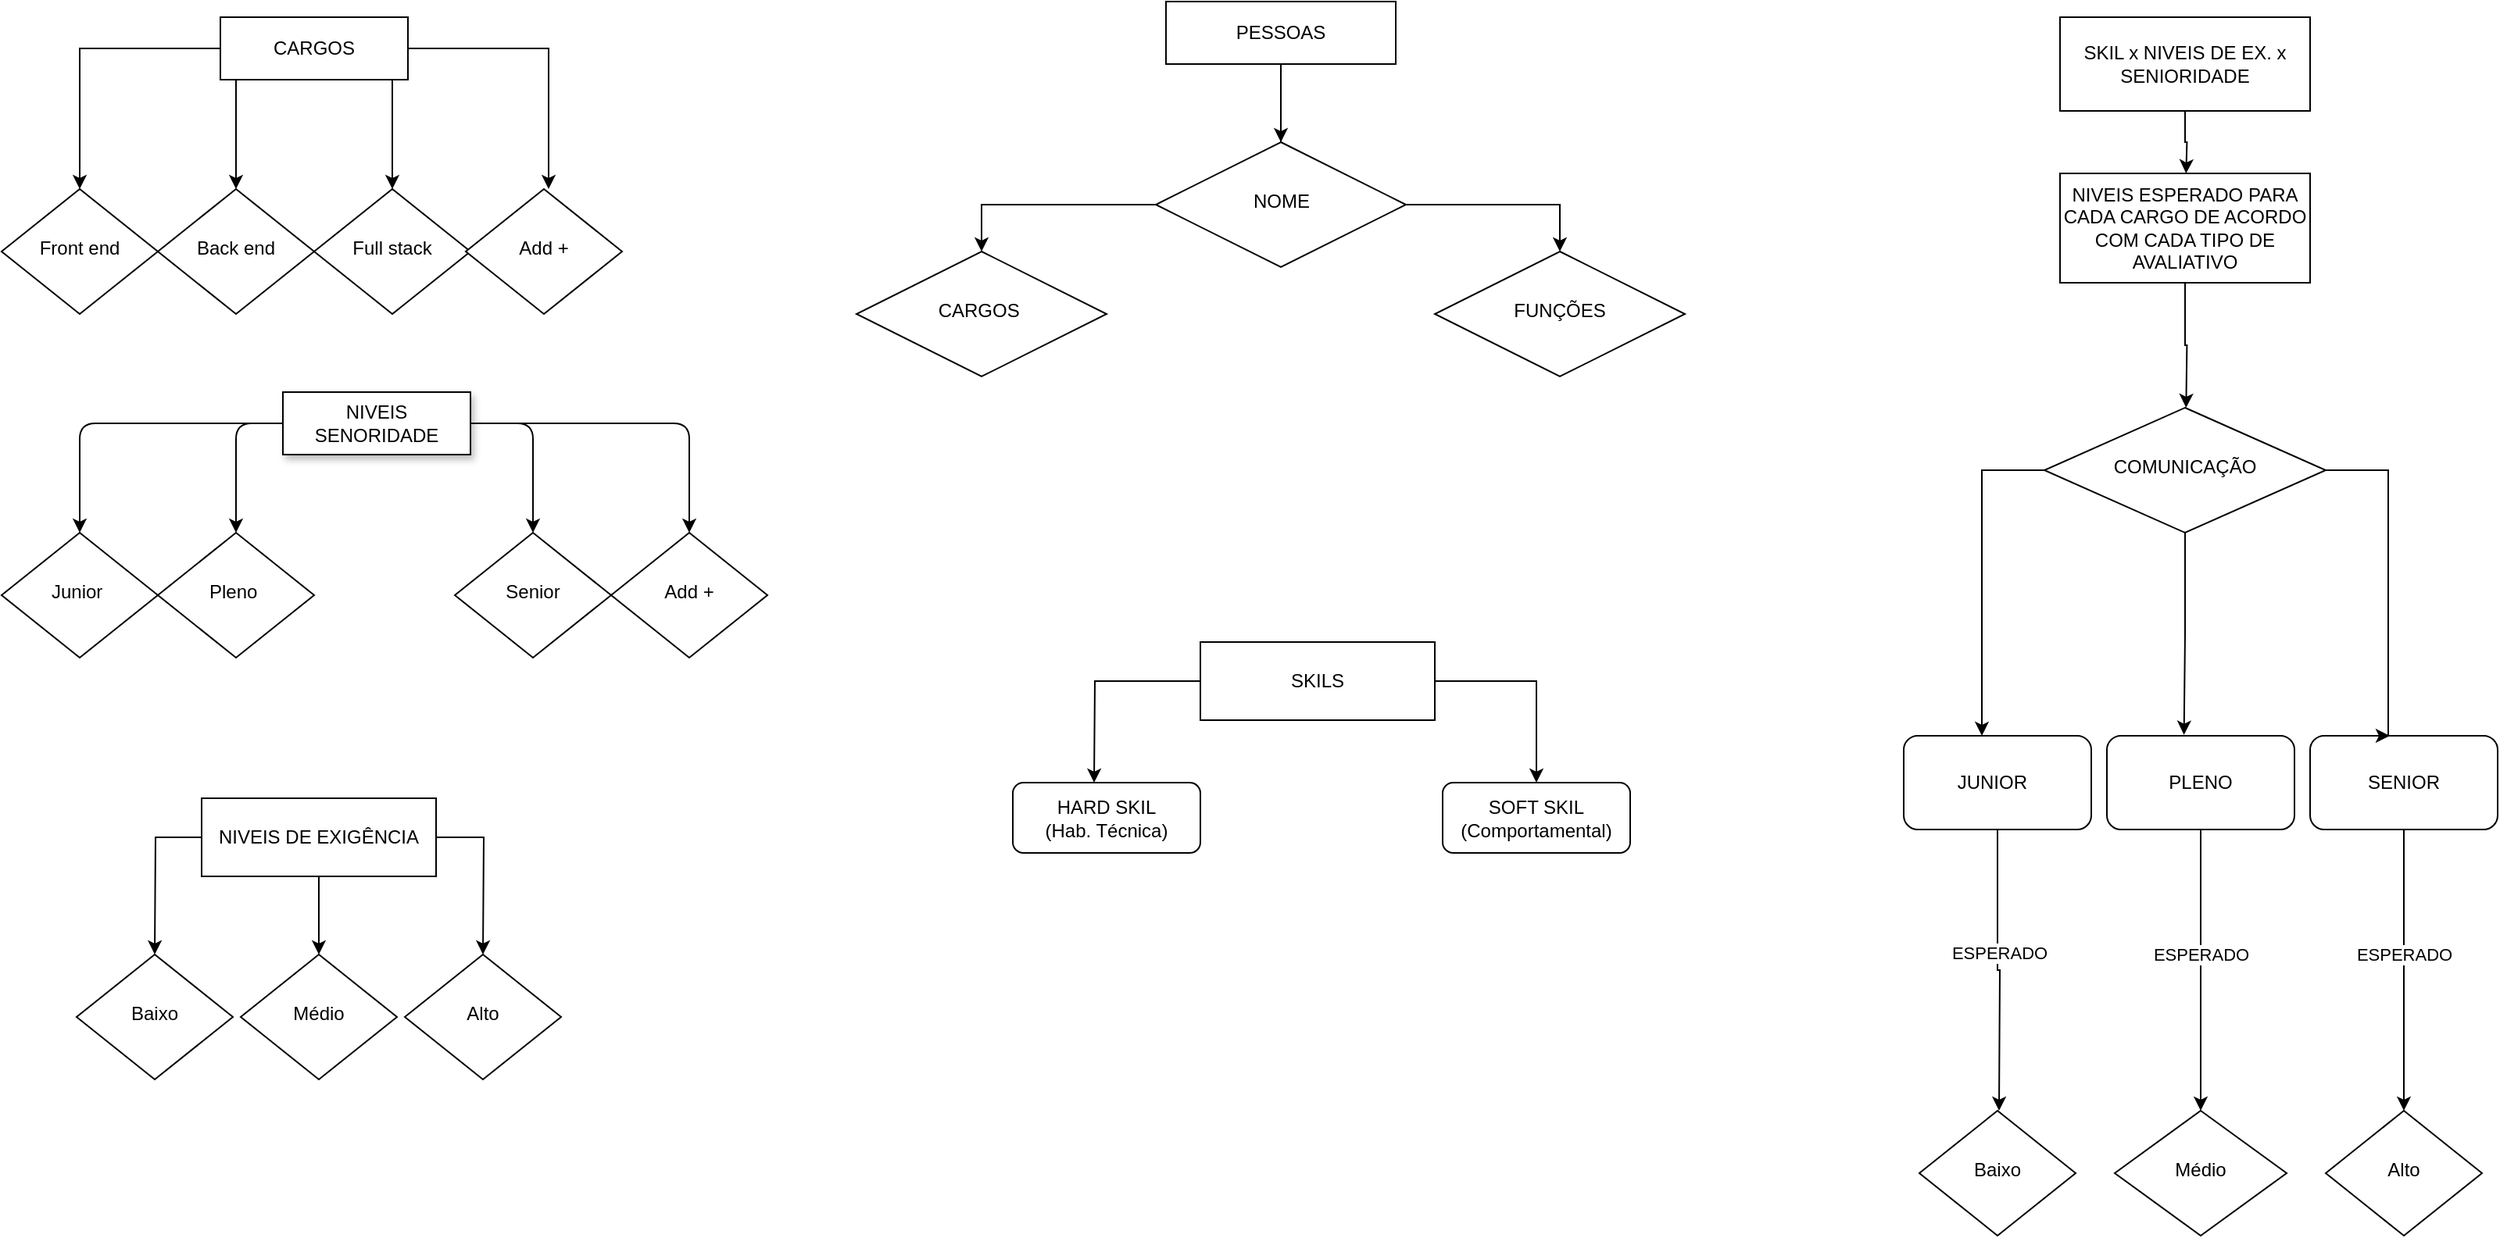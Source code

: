 <mxfile version="15.2.9" type="github">
  <diagram id="C5RBs43oDa-KdzZeNtuy" name="Page-1">
    <mxGraphModel dx="3043" dy="964" grid="1" gridSize="10" guides="1" tooltips="1" connect="1" arrows="1" fold="1" page="1" pageScale="1" pageWidth="827" pageHeight="1169" math="0" shadow="0">
      <root>
        <mxCell id="WIyWlLk6GJQsqaUBKTNV-0" />
        <mxCell id="WIyWlLk6GJQsqaUBKTNV-1" parent="WIyWlLk6GJQsqaUBKTNV-0" />
        <mxCell id="_PosYBLtsMoNMxLGe4dI-6" style="edgeStyle=orthogonalEdgeStyle;curved=0;rounded=1;sketch=0;orthogonalLoop=1;jettySize=auto;html=1;" parent="WIyWlLk6GJQsqaUBKTNV-1" source="WIyWlLk6GJQsqaUBKTNV-11" target="_PosYBLtsMoNMxLGe4dI-5" edge="1">
          <mxGeometry relative="1" as="geometry">
            <Array as="points">
              <mxPoint x="-777" y="360" />
            </Array>
          </mxGeometry>
        </mxCell>
        <mxCell id="_PosYBLtsMoNMxLGe4dI-10" value="" style="edgeStyle=orthogonalEdgeStyle;curved=0;rounded=1;sketch=0;orthogonalLoop=1;jettySize=auto;html=1;" parent="WIyWlLk6GJQsqaUBKTNV-1" source="WIyWlLk6GJQsqaUBKTNV-11" target="_PosYBLtsMoNMxLGe4dI-7" edge="1">
          <mxGeometry relative="1" as="geometry">
            <Array as="points">
              <mxPoint x="-677" y="400" />
              <mxPoint x="-677" y="400" />
            </Array>
          </mxGeometry>
        </mxCell>
        <mxCell id="_PosYBLtsMoNMxLGe4dI-13" style="edgeStyle=orthogonalEdgeStyle;curved=0;rounded=1;sketch=0;orthogonalLoop=1;jettySize=auto;html=1;exitX=1;exitY=0.5;exitDx=0;exitDy=0;entryX=0.5;entryY=0;entryDx=0;entryDy=0;" parent="WIyWlLk6GJQsqaUBKTNV-1" source="WIyWlLk6GJQsqaUBKTNV-11" target="_PosYBLtsMoNMxLGe4dI-11" edge="1">
          <mxGeometry relative="1" as="geometry">
            <Array as="points">
              <mxPoint x="-487" y="360" />
            </Array>
          </mxGeometry>
        </mxCell>
        <mxCell id="_PosYBLtsMoNMxLGe4dI-17" style="edgeStyle=orthogonalEdgeStyle;curved=0;rounded=1;sketch=0;orthogonalLoop=1;jettySize=auto;html=1;entryX=0.5;entryY=0;entryDx=0;entryDy=0;" parent="WIyWlLk6GJQsqaUBKTNV-1" source="WIyWlLk6GJQsqaUBKTNV-11" target="_PosYBLtsMoNMxLGe4dI-16" edge="1">
          <mxGeometry relative="1" as="geometry">
            <mxPoint x="-387" y="400" as="targetPoint" />
          </mxGeometry>
        </mxCell>
        <mxCell id="WIyWlLk6GJQsqaUBKTNV-11" value="NIVEIS SENORIDADE" style="whiteSpace=wrap;html=1;fontSize=12;glass=0;strokeWidth=1;shadow=1;strokeColor=#000000;" parent="WIyWlLk6GJQsqaUBKTNV-1" vertex="1">
          <mxGeometry x="-647" y="340" width="120" height="40" as="geometry" />
        </mxCell>
        <mxCell id="_M4cPa1NV-R6wSPJePyl-22" style="edgeStyle=orthogonalEdgeStyle;rounded=0;orthogonalLoop=1;jettySize=auto;html=1;exitX=0;exitY=0.5;exitDx=0;exitDy=0;entryX=0.5;entryY=0;entryDx=0;entryDy=0;" parent="WIyWlLk6GJQsqaUBKTNV-1" source="_PosYBLtsMoNMxLGe4dI-0" edge="1">
          <mxGeometry relative="1" as="geometry">
            <mxPoint x="-128" y="590" as="targetPoint" />
          </mxGeometry>
        </mxCell>
        <mxCell id="_M4cPa1NV-R6wSPJePyl-24" style="edgeStyle=orthogonalEdgeStyle;rounded=0;orthogonalLoop=1;jettySize=auto;html=1;exitX=1;exitY=0.5;exitDx=0;exitDy=0;entryX=0.5;entryY=0;entryDx=0;entryDy=0;" parent="WIyWlLk6GJQsqaUBKTNV-1" source="_PosYBLtsMoNMxLGe4dI-0" target="_M4cPa1NV-R6wSPJePyl-19" edge="1">
          <mxGeometry relative="1" as="geometry">
            <Array as="points">
              <mxPoint x="155" y="525" />
            </Array>
          </mxGeometry>
        </mxCell>
        <mxCell id="_PosYBLtsMoNMxLGe4dI-0" value="SKILS" style="whiteSpace=wrap;html=1;fontSize=12;glass=0;strokeWidth=1;shadow=0;" parent="WIyWlLk6GJQsqaUBKTNV-1" vertex="1">
          <mxGeometry x="-60" y="500" width="150" height="50" as="geometry" />
        </mxCell>
        <mxCell id="Nu0RqASRGrGTe738pMRJ-1" style="edgeStyle=orthogonalEdgeStyle;rounded=0;orthogonalLoop=1;jettySize=auto;html=1;exitX=0.5;exitY=1;exitDx=0;exitDy=0;" edge="1" parent="WIyWlLk6GJQsqaUBKTNV-1" source="_PosYBLtsMoNMxLGe4dI-1">
          <mxGeometry relative="1" as="geometry">
            <mxPoint x="-624" y="700" as="targetPoint" />
          </mxGeometry>
        </mxCell>
        <mxCell id="Nu0RqASRGrGTe738pMRJ-2" style="edgeStyle=orthogonalEdgeStyle;rounded=0;orthogonalLoop=1;jettySize=auto;html=1;exitX=0;exitY=0.5;exitDx=0;exitDy=0;" edge="1" parent="WIyWlLk6GJQsqaUBKTNV-1" source="_PosYBLtsMoNMxLGe4dI-1">
          <mxGeometry relative="1" as="geometry">
            <mxPoint x="-729" y="700" as="targetPoint" />
          </mxGeometry>
        </mxCell>
        <mxCell id="Nu0RqASRGrGTe738pMRJ-3" style="edgeStyle=orthogonalEdgeStyle;rounded=0;orthogonalLoop=1;jettySize=auto;html=1;exitX=1;exitY=0.5;exitDx=0;exitDy=0;" edge="1" parent="WIyWlLk6GJQsqaUBKTNV-1" source="_PosYBLtsMoNMxLGe4dI-1">
          <mxGeometry relative="1" as="geometry">
            <mxPoint x="-519" y="700" as="targetPoint" />
          </mxGeometry>
        </mxCell>
        <mxCell id="_PosYBLtsMoNMxLGe4dI-1" value="NIVEIS DE EXIGÊNCIA" style="whiteSpace=wrap;html=1;fontSize=12;glass=0;strokeWidth=1;shadow=0;" parent="WIyWlLk6GJQsqaUBKTNV-1" vertex="1">
          <mxGeometry x="-699" y="600" width="150" height="50" as="geometry" />
        </mxCell>
        <mxCell id="Nu0RqASRGrGTe738pMRJ-46" style="edgeStyle=orthogonalEdgeStyle;rounded=0;orthogonalLoop=1;jettySize=auto;html=1;entryX=0.5;entryY=0;entryDx=0;entryDy=0;" edge="1" parent="WIyWlLk6GJQsqaUBKTNV-1" source="_PosYBLtsMoNMxLGe4dI-2" target="Nu0RqASRGrGTe738pMRJ-47">
          <mxGeometry relative="1" as="geometry">
            <mxPoint x="-90" y="170" as="targetPoint" />
            <Array as="points">
              <mxPoint x="-9" y="220" />
              <mxPoint x="-200" y="220" />
            </Array>
          </mxGeometry>
        </mxCell>
        <mxCell id="Nu0RqASRGrGTe738pMRJ-54" style="edgeStyle=orthogonalEdgeStyle;rounded=0;orthogonalLoop=1;jettySize=auto;html=1;exitX=0.5;exitY=1;exitDx=0;exitDy=0;entryX=0.5;entryY=0;entryDx=0;entryDy=0;" edge="1" parent="WIyWlLk6GJQsqaUBKTNV-1" source="_PosYBLtsMoNMxLGe4dI-2" target="Nu0RqASRGrGTe738pMRJ-50">
          <mxGeometry relative="1" as="geometry" />
        </mxCell>
        <mxCell id="_PosYBLtsMoNMxLGe4dI-2" value="PESSOAS" style="whiteSpace=wrap;html=1;fontSize=12;glass=0;strokeWidth=1;shadow=0;" parent="WIyWlLk6GJQsqaUBKTNV-1" vertex="1">
          <mxGeometry x="-82" y="90" width="147" height="40" as="geometry" />
        </mxCell>
        <mxCell id="Nu0RqASRGrGTe738pMRJ-8" style="edgeStyle=orthogonalEdgeStyle;rounded=0;orthogonalLoop=1;jettySize=auto;html=1;exitX=0.5;exitY=1;exitDx=0;exitDy=0;" edge="1" parent="WIyWlLk6GJQsqaUBKTNV-1" source="_PosYBLtsMoNMxLGe4dI-3">
          <mxGeometry relative="1" as="geometry">
            <mxPoint x="570.667" y="200" as="targetPoint" />
          </mxGeometry>
        </mxCell>
        <mxCell id="_PosYBLtsMoNMxLGe4dI-3" value="SKIL x NIVEIS DE EX. x SENIORIDADE" style="whiteSpace=wrap;html=1;fontSize=12;glass=0;strokeWidth=1;shadow=0;" parent="WIyWlLk6GJQsqaUBKTNV-1" vertex="1">
          <mxGeometry x="490" y="100" width="160" height="60" as="geometry" />
        </mxCell>
        <mxCell id="_PosYBLtsMoNMxLGe4dI-5" value="Junior&amp;nbsp;" style="rhombus;whiteSpace=wrap;html=1;shadow=0;fontFamily=Helvetica;fontSize=12;align=center;strokeWidth=1;spacing=6;spacingTop=-4;" parent="WIyWlLk6GJQsqaUBKTNV-1" vertex="1">
          <mxGeometry x="-827" y="430" width="100" height="80" as="geometry" />
        </mxCell>
        <mxCell id="_PosYBLtsMoNMxLGe4dI-7" value="Pleno&amp;nbsp;" style="rhombus;whiteSpace=wrap;html=1;shadow=0;fontFamily=Helvetica;fontSize=12;align=center;strokeWidth=1;spacing=6;spacingTop=-4;" parent="WIyWlLk6GJQsqaUBKTNV-1" vertex="1">
          <mxGeometry x="-727" y="430" width="100" height="80" as="geometry" />
        </mxCell>
        <mxCell id="_PosYBLtsMoNMxLGe4dI-11" value="Senior" style="rhombus;whiteSpace=wrap;html=1;shadow=0;fontFamily=Helvetica;fontSize=12;align=center;strokeWidth=1;spacing=6;spacingTop=-4;" parent="WIyWlLk6GJQsqaUBKTNV-1" vertex="1">
          <mxGeometry x="-537" y="430" width="100" height="80" as="geometry" />
        </mxCell>
        <mxCell id="_PosYBLtsMoNMxLGe4dI-16" value="Add +" style="rhombus;whiteSpace=wrap;html=1;shadow=0;fontFamily=Helvetica;fontSize=12;align=center;strokeWidth=1;spacing=6;spacingTop=-4;" parent="WIyWlLk6GJQsqaUBKTNV-1" vertex="1">
          <mxGeometry x="-437" y="430" width="100" height="80" as="geometry" />
        </mxCell>
        <mxCell id="_M4cPa1NV-R6wSPJePyl-7" value="" style="edgeStyle=orthogonalEdgeStyle;rounded=0;orthogonalLoop=1;jettySize=auto;html=1;entryX=0.5;entryY=0;entryDx=0;entryDy=0;" parent="WIyWlLk6GJQsqaUBKTNV-1" source="_M4cPa1NV-R6wSPJePyl-0" edge="1">
          <mxGeometry relative="1" as="geometry">
            <Array as="points">
              <mxPoint x="-477" y="120" />
            </Array>
            <mxPoint x="-477" y="210" as="targetPoint" />
          </mxGeometry>
        </mxCell>
        <mxCell id="_M4cPa1NV-R6wSPJePyl-8" value="" style="edgeStyle=orthogonalEdgeStyle;rounded=0;orthogonalLoop=1;jettySize=auto;html=1;" parent="WIyWlLk6GJQsqaUBKTNV-1" source="_M4cPa1NV-R6wSPJePyl-0" target="_M4cPa1NV-R6wSPJePyl-4" edge="1">
          <mxGeometry relative="1" as="geometry">
            <Array as="points">
              <mxPoint x="-577" y="170" />
              <mxPoint x="-577" y="170" />
            </Array>
          </mxGeometry>
        </mxCell>
        <mxCell id="_M4cPa1NV-R6wSPJePyl-0" value="CARGOS" style="whiteSpace=wrap;html=1;fontSize=12;glass=0;strokeWidth=1;shadow=0;" parent="WIyWlLk6GJQsqaUBKTNV-1" vertex="1">
          <mxGeometry x="-687" y="100" width="120" height="40" as="geometry" />
        </mxCell>
        <mxCell id="_M4cPa1NV-R6wSPJePyl-1" style="edgeStyle=orthogonalEdgeStyle;rounded=0;orthogonalLoop=1;jettySize=auto;html=1;exitX=0.5;exitY=1;exitDx=0;exitDy=0;" parent="WIyWlLk6GJQsqaUBKTNV-1" source="_M4cPa1NV-R6wSPJePyl-0" target="_M4cPa1NV-R6wSPJePyl-0" edge="1">
          <mxGeometry relative="1" as="geometry" />
        </mxCell>
        <mxCell id="_M4cPa1NV-R6wSPJePyl-2" value="Front end" style="rhombus;whiteSpace=wrap;html=1;shadow=0;fontFamily=Helvetica;fontSize=12;align=center;strokeWidth=1;spacing=6;spacingTop=-4;" parent="WIyWlLk6GJQsqaUBKTNV-1" vertex="1">
          <mxGeometry x="-827" y="210" width="100" height="80" as="geometry" />
        </mxCell>
        <mxCell id="_M4cPa1NV-R6wSPJePyl-3" value="Back end" style="rhombus;whiteSpace=wrap;html=1;shadow=0;fontFamily=Helvetica;fontSize=12;align=center;strokeWidth=1;spacing=6;spacingTop=-4;" parent="WIyWlLk6GJQsqaUBKTNV-1" vertex="1">
          <mxGeometry x="-727" y="210" width="100" height="80" as="geometry" />
        </mxCell>
        <mxCell id="_M4cPa1NV-R6wSPJePyl-4" value="Full stack" style="rhombus;whiteSpace=wrap;html=1;shadow=0;fontFamily=Helvetica;fontSize=12;align=center;strokeWidth=1;spacing=6;spacingTop=-4;" parent="WIyWlLk6GJQsqaUBKTNV-1" vertex="1">
          <mxGeometry x="-627" y="210" width="100" height="80" as="geometry" />
        </mxCell>
        <mxCell id="_M4cPa1NV-R6wSPJePyl-5" value="Add +" style="rhombus;whiteSpace=wrap;html=1;shadow=0;fontFamily=Helvetica;fontSize=12;align=center;strokeWidth=1;spacing=6;spacingTop=-4;" parent="WIyWlLk6GJQsqaUBKTNV-1" vertex="1">
          <mxGeometry x="-530" y="210" width="100" height="80" as="geometry" />
        </mxCell>
        <mxCell id="_M4cPa1NV-R6wSPJePyl-11" value="" style="edgeStyle=orthogonalEdgeStyle;rounded=0;orthogonalLoop=1;jettySize=auto;html=1;" parent="WIyWlLk6GJQsqaUBKTNV-1" edge="1">
          <mxGeometry relative="1" as="geometry">
            <mxPoint x="-627" y="140" as="sourcePoint" />
            <mxPoint x="-677" y="210" as="targetPoint" />
            <Array as="points">
              <mxPoint x="-677" y="140" />
              <mxPoint x="-677" y="200" />
            </Array>
          </mxGeometry>
        </mxCell>
        <mxCell id="_M4cPa1NV-R6wSPJePyl-15" value="" style="edgeStyle=orthogonalEdgeStyle;rounded=0;orthogonalLoop=1;jettySize=auto;html=1;exitX=0;exitY=0.5;exitDx=0;exitDy=0;" parent="WIyWlLk6GJQsqaUBKTNV-1" source="_M4cPa1NV-R6wSPJePyl-0" edge="1">
          <mxGeometry relative="1" as="geometry">
            <mxPoint x="-817" y="80" as="sourcePoint" />
            <mxPoint x="-777" y="210" as="targetPoint" />
            <Array as="points">
              <mxPoint x="-777" y="120" />
            </Array>
          </mxGeometry>
        </mxCell>
        <mxCell id="_M4cPa1NV-R6wSPJePyl-19" value="SOFT SKIL&lt;br&gt;(Comportamental)" style="rounded=1;whiteSpace=wrap;html=1;" parent="WIyWlLk6GJQsqaUBKTNV-1" vertex="1">
          <mxGeometry x="95" y="590" width="120" height="45" as="geometry" />
        </mxCell>
        <mxCell id="_M4cPa1NV-R6wSPJePyl-20" value="HARD SKIL&lt;br&gt;(Hab. Técnica)" style="rounded=1;whiteSpace=wrap;html=1;" parent="WIyWlLk6GJQsqaUBKTNV-1" vertex="1">
          <mxGeometry x="-180" y="590" width="120" height="45" as="geometry" />
        </mxCell>
        <mxCell id="Nu0RqASRGrGTe738pMRJ-4" value="Baixo" style="rhombus;whiteSpace=wrap;html=1;shadow=0;fontFamily=Helvetica;fontSize=12;align=center;strokeWidth=1;spacing=6;spacingTop=-4;" vertex="1" parent="WIyWlLk6GJQsqaUBKTNV-1">
          <mxGeometry x="-779" y="700" width="100" height="80" as="geometry" />
        </mxCell>
        <mxCell id="Nu0RqASRGrGTe738pMRJ-5" value="Alto" style="rhombus;whiteSpace=wrap;html=1;shadow=0;fontFamily=Helvetica;fontSize=12;align=center;strokeWidth=1;spacing=6;spacingTop=-4;" vertex="1" parent="WIyWlLk6GJQsqaUBKTNV-1">
          <mxGeometry x="-569" y="700" width="100" height="80" as="geometry" />
        </mxCell>
        <mxCell id="Nu0RqASRGrGTe738pMRJ-6" value="Médio" style="rhombus;whiteSpace=wrap;html=1;shadow=0;fontFamily=Helvetica;fontSize=12;align=center;strokeWidth=1;spacing=6;spacingTop=-4;" vertex="1" parent="WIyWlLk6GJQsqaUBKTNV-1">
          <mxGeometry x="-674" y="700" width="100" height="80" as="geometry" />
        </mxCell>
        <mxCell id="Nu0RqASRGrGTe738pMRJ-10" style="edgeStyle=orthogonalEdgeStyle;rounded=0;orthogonalLoop=1;jettySize=auto;html=1;exitX=0.5;exitY=1;exitDx=0;exitDy=0;" edge="1" parent="WIyWlLk6GJQsqaUBKTNV-1" source="Nu0RqASRGrGTe738pMRJ-9">
          <mxGeometry relative="1" as="geometry">
            <mxPoint x="570.667" y="350" as="targetPoint" />
          </mxGeometry>
        </mxCell>
        <mxCell id="Nu0RqASRGrGTe738pMRJ-9" value="NIVEIS ESPERADO PARA CADA CARGO DE ACORDO COM CADA TIPO DE AVALIATIVO" style="whiteSpace=wrap;html=1;fontSize=12;glass=0;strokeWidth=1;shadow=0;" vertex="1" parent="WIyWlLk6GJQsqaUBKTNV-1">
          <mxGeometry x="490" y="200" width="160" height="70" as="geometry" />
        </mxCell>
        <mxCell id="Nu0RqASRGrGTe738pMRJ-30" style="edgeStyle=orthogonalEdgeStyle;rounded=0;orthogonalLoop=1;jettySize=auto;html=1;exitX=0.5;exitY=1;exitDx=0;exitDy=0;" edge="1" parent="WIyWlLk6GJQsqaUBKTNV-1" source="Nu0RqASRGrGTe738pMRJ-13">
          <mxGeometry relative="1" as="geometry">
            <mxPoint x="710" y="800" as="targetPoint" />
            <Array as="points">
              <mxPoint x="710" y="740" />
              <mxPoint x="710" y="740" />
            </Array>
          </mxGeometry>
        </mxCell>
        <mxCell id="Nu0RqASRGrGTe738pMRJ-35" value="ESPERADO" style="edgeLabel;html=1;align=center;verticalAlign=middle;resizable=0;points=[];" vertex="1" connectable="0" parent="Nu0RqASRGrGTe738pMRJ-30">
          <mxGeometry x="0.366" y="6" relative="1" as="geometry">
            <mxPoint x="-6" y="-43" as="offset" />
          </mxGeometry>
        </mxCell>
        <mxCell id="Nu0RqASRGrGTe738pMRJ-13" value="SENIOR" style="rounded=1;whiteSpace=wrap;html=1;" vertex="1" parent="WIyWlLk6GJQsqaUBKTNV-1">
          <mxGeometry x="650" y="560" width="120" height="60" as="geometry" />
        </mxCell>
        <mxCell id="Nu0RqASRGrGTe738pMRJ-36" style="edgeStyle=orthogonalEdgeStyle;rounded=0;orthogonalLoop=1;jettySize=auto;html=1;exitX=0.5;exitY=1;exitDx=0;exitDy=0;" edge="1" parent="WIyWlLk6GJQsqaUBKTNV-1" source="Nu0RqASRGrGTe738pMRJ-14">
          <mxGeometry relative="1" as="geometry">
            <mxPoint x="580" y="800" as="targetPoint" />
            <Array as="points">
              <mxPoint x="580" y="700" />
              <mxPoint x="580" y="700" />
            </Array>
          </mxGeometry>
        </mxCell>
        <mxCell id="Nu0RqASRGrGTe738pMRJ-38" value="ESPERADO" style="edgeLabel;html=1;align=center;verticalAlign=middle;resizable=0;points=[];" vertex="1" connectable="0" parent="Nu0RqASRGrGTe738pMRJ-36">
          <mxGeometry x="0.241" y="1" relative="1" as="geometry">
            <mxPoint x="-1" y="-32" as="offset" />
          </mxGeometry>
        </mxCell>
        <mxCell id="Nu0RqASRGrGTe738pMRJ-14" value="PLENO" style="rounded=1;whiteSpace=wrap;html=1;" vertex="1" parent="WIyWlLk6GJQsqaUBKTNV-1">
          <mxGeometry x="520" y="560" width="120" height="60" as="geometry" />
        </mxCell>
        <mxCell id="Nu0RqASRGrGTe738pMRJ-39" style="edgeStyle=orthogonalEdgeStyle;rounded=0;orthogonalLoop=1;jettySize=auto;html=1;exitX=0.5;exitY=1;exitDx=0;exitDy=0;" edge="1" parent="WIyWlLk6GJQsqaUBKTNV-1" source="Nu0RqASRGrGTe738pMRJ-15">
          <mxGeometry relative="1" as="geometry">
            <mxPoint x="451" y="800" as="targetPoint" />
          </mxGeometry>
        </mxCell>
        <mxCell id="Nu0RqASRGrGTe738pMRJ-42" value="ESPERADO" style="edgeLabel;html=1;align=center;verticalAlign=middle;resizable=0;points=[];" vertex="1" connectable="0" parent="Nu0RqASRGrGTe738pMRJ-39">
          <mxGeometry x="0.304" y="-2" relative="1" as="geometry">
            <mxPoint x="1" y="-38" as="offset" />
          </mxGeometry>
        </mxCell>
        <mxCell id="Nu0RqASRGrGTe738pMRJ-15" value="JUNIOR&amp;nbsp;&amp;nbsp;" style="rounded=1;whiteSpace=wrap;html=1;" vertex="1" parent="WIyWlLk6GJQsqaUBKTNV-1">
          <mxGeometry x="390" y="560" width="120" height="60" as="geometry" />
        </mxCell>
        <mxCell id="Nu0RqASRGrGTe738pMRJ-18" style="edgeStyle=orthogonalEdgeStyle;rounded=0;orthogonalLoop=1;jettySize=auto;html=1;exitX=0;exitY=0.5;exitDx=0;exitDy=0;" edge="1" parent="WIyWlLk6GJQsqaUBKTNV-1" source="Nu0RqASRGrGTe738pMRJ-17">
          <mxGeometry relative="1" as="geometry">
            <mxPoint x="440" y="560" as="targetPoint" />
            <Array as="points">
              <mxPoint x="440" y="390" />
              <mxPoint x="440" y="560" />
            </Array>
          </mxGeometry>
        </mxCell>
        <mxCell id="Nu0RqASRGrGTe738pMRJ-19" style="edgeStyle=orthogonalEdgeStyle;rounded=0;orthogonalLoop=1;jettySize=auto;html=1;exitX=0.5;exitY=1;exitDx=0;exitDy=0;entryX=0.411;entryY=-0.011;entryDx=0;entryDy=0;entryPerimeter=0;" edge="1" parent="WIyWlLk6GJQsqaUBKTNV-1" source="Nu0RqASRGrGTe738pMRJ-17" target="Nu0RqASRGrGTe738pMRJ-14">
          <mxGeometry relative="1" as="geometry" />
        </mxCell>
        <mxCell id="Nu0RqASRGrGTe738pMRJ-20" style="edgeStyle=orthogonalEdgeStyle;rounded=0;orthogonalLoop=1;jettySize=auto;html=1;exitX=1;exitY=0.5;exitDx=0;exitDy=0;" edge="1" parent="WIyWlLk6GJQsqaUBKTNV-1" source="Nu0RqASRGrGTe738pMRJ-17">
          <mxGeometry relative="1" as="geometry">
            <mxPoint x="701" y="560" as="targetPoint" />
            <Array as="points">
              <mxPoint x="700" y="390" />
              <mxPoint x="700" y="560" />
              <mxPoint x="701" y="560" />
            </Array>
          </mxGeometry>
        </mxCell>
        <mxCell id="Nu0RqASRGrGTe738pMRJ-17" value="COMUNICAÇÃO" style="rhombus;whiteSpace=wrap;html=1;shadow=0;fontFamily=Helvetica;fontSize=12;align=center;strokeWidth=1;spacing=6;spacingTop=-4;" vertex="1" parent="WIyWlLk6GJQsqaUBKTNV-1">
          <mxGeometry x="480" y="350" width="180" height="80" as="geometry" />
        </mxCell>
        <mxCell id="Nu0RqASRGrGTe738pMRJ-22" style="edgeStyle=orthogonalEdgeStyle;rounded=0;orthogonalLoop=1;jettySize=auto;html=1;exitX=0.5;exitY=1;exitDx=0;exitDy=0;" edge="1" parent="WIyWlLk6GJQsqaUBKTNV-1" source="Nu0RqASRGrGTe738pMRJ-14" target="Nu0RqASRGrGTe738pMRJ-14">
          <mxGeometry relative="1" as="geometry" />
        </mxCell>
        <mxCell id="Nu0RqASRGrGTe738pMRJ-43" value="Baixo" style="rhombus;whiteSpace=wrap;html=1;shadow=0;fontFamily=Helvetica;fontSize=12;align=center;strokeWidth=1;spacing=6;spacingTop=-4;" vertex="1" parent="WIyWlLk6GJQsqaUBKTNV-1">
          <mxGeometry x="400" y="800" width="100" height="80" as="geometry" />
        </mxCell>
        <mxCell id="Nu0RqASRGrGTe738pMRJ-44" value="Médio" style="rhombus;whiteSpace=wrap;html=1;shadow=0;fontFamily=Helvetica;fontSize=12;align=center;strokeWidth=1;spacing=6;spacingTop=-4;" vertex="1" parent="WIyWlLk6GJQsqaUBKTNV-1">
          <mxGeometry x="525" y="800" width="110" height="80" as="geometry" />
        </mxCell>
        <mxCell id="Nu0RqASRGrGTe738pMRJ-45" value="Alto" style="rhombus;whiteSpace=wrap;html=1;shadow=0;fontFamily=Helvetica;fontSize=12;align=center;strokeWidth=1;spacing=6;spacingTop=-4;" vertex="1" parent="WIyWlLk6GJQsqaUBKTNV-1">
          <mxGeometry x="660" y="800" width="100" height="80" as="geometry" />
        </mxCell>
        <mxCell id="Nu0RqASRGrGTe738pMRJ-47" value="CARGOS&amp;nbsp;" style="rhombus;whiteSpace=wrap;html=1;shadow=0;fontFamily=Helvetica;fontSize=12;align=center;strokeWidth=1;spacing=6;spacingTop=-4;" vertex="1" parent="WIyWlLk6GJQsqaUBKTNV-1">
          <mxGeometry x="-280" y="250" width="160" height="80" as="geometry" />
        </mxCell>
        <mxCell id="Nu0RqASRGrGTe738pMRJ-49" value="FUNÇÕES" style="rhombus;whiteSpace=wrap;html=1;shadow=0;fontFamily=Helvetica;fontSize=12;align=center;strokeWidth=1;spacing=6;spacingTop=-4;" vertex="1" parent="WIyWlLk6GJQsqaUBKTNV-1">
          <mxGeometry x="90" y="250" width="160" height="80" as="geometry" />
        </mxCell>
        <mxCell id="Nu0RqASRGrGTe738pMRJ-56" style="edgeStyle=orthogonalEdgeStyle;rounded=0;orthogonalLoop=1;jettySize=auto;html=1;exitX=1;exitY=0.5;exitDx=0;exitDy=0;entryX=0.5;entryY=0;entryDx=0;entryDy=0;" edge="1" parent="WIyWlLk6GJQsqaUBKTNV-1" source="Nu0RqASRGrGTe738pMRJ-50" target="Nu0RqASRGrGTe738pMRJ-49">
          <mxGeometry relative="1" as="geometry" />
        </mxCell>
        <mxCell id="Nu0RqASRGrGTe738pMRJ-50" value="NOME" style="rhombus;whiteSpace=wrap;html=1;shadow=0;fontFamily=Helvetica;fontSize=12;align=center;strokeWidth=1;spacing=6;spacingTop=-4;" vertex="1" parent="WIyWlLk6GJQsqaUBKTNV-1">
          <mxGeometry x="-88.5" y="180" width="160" height="80" as="geometry" />
        </mxCell>
      </root>
    </mxGraphModel>
  </diagram>
</mxfile>
